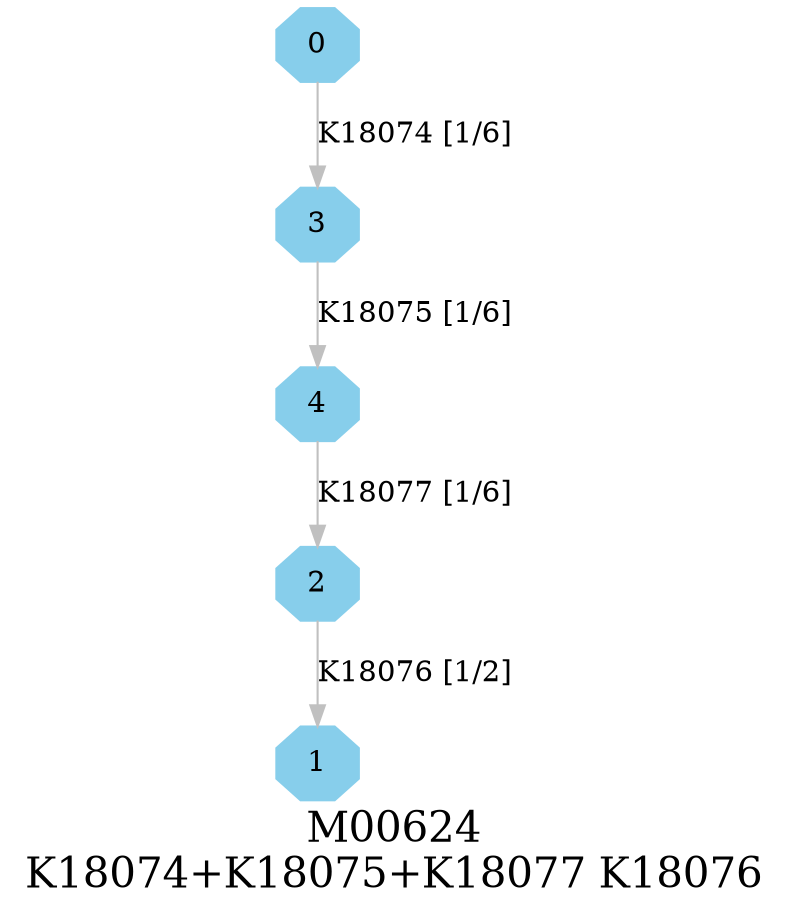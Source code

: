 digraph G {
graph [label="M00624
K18074+K18075+K18077 K18076",fontsize=20];
node [shape=box,style=filled];
edge [len=3,color=grey];
{node [width=.3,height=.3,shape=octagon,style=filled,color=skyblue] 0 1 2 3 4 }
0 -> 3 [label="K18074 [1/6]"];
2 -> 1 [label="K18076 [1/2]"];
3 -> 4 [label="K18075 [1/6]"];
4 -> 2 [label="K18077 [1/6]"];
}